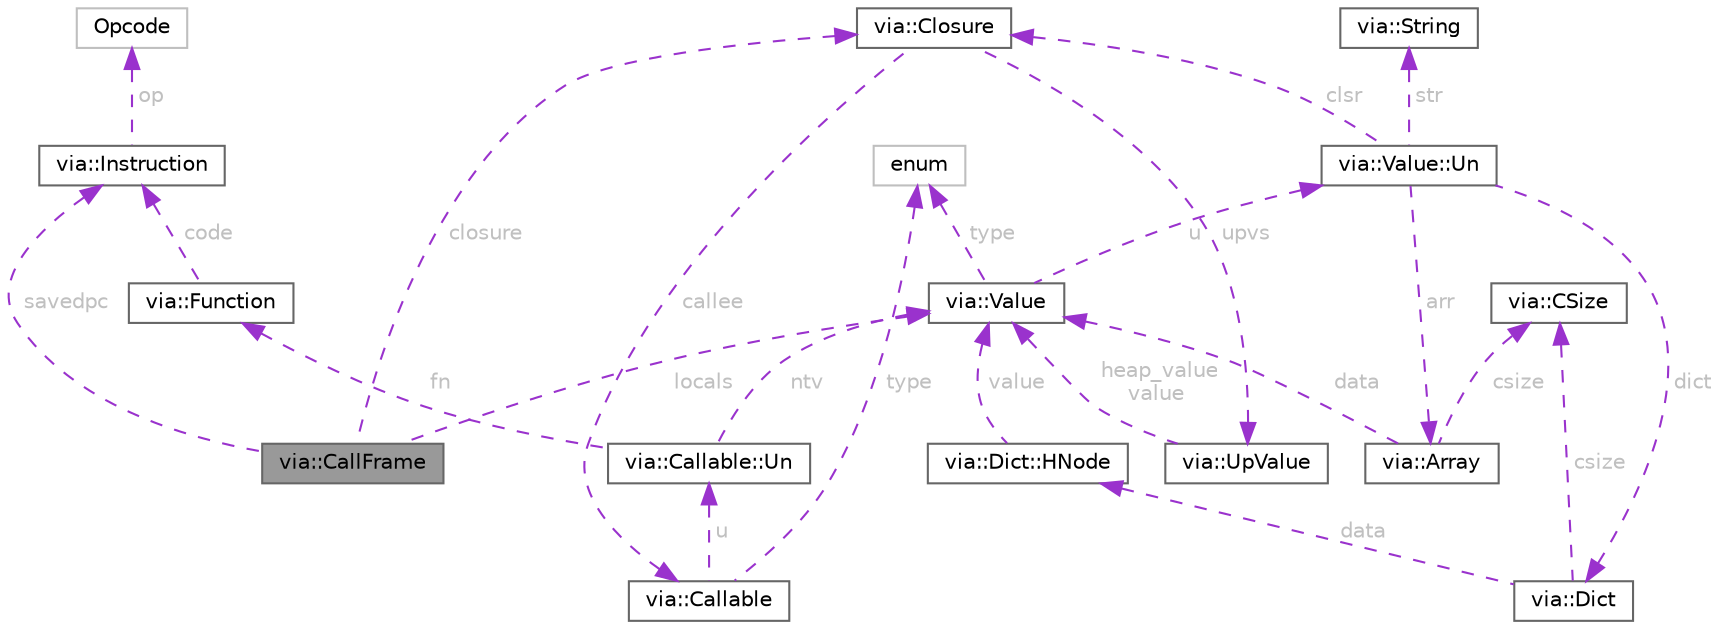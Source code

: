 digraph "via::CallFrame"
{
 // LATEX_PDF_SIZE
  bgcolor="transparent";
  edge [fontname=Helvetica,fontsize=10,labelfontname=Helvetica,labelfontsize=10];
  node [fontname=Helvetica,fontsize=10,shape=box,height=0.2,width=0.4];
  Node1 [id="Node000001",label="via::CallFrame",height=0.2,width=0.4,color="gray40", fillcolor="grey60", style="filled", fontcolor="black",tooltip="Represents a single function invocation's execution context."];
  Node2 -> Node1 [id="edge1_Node000001_Node000002",dir="back",color="darkorchid3",style="dashed",tooltip=" ",label=" closure",fontcolor="grey" ];
  Node2 [id="Node000002",label="via::Closure",height=0.2,width=0.4,color="gray40", fillcolor="white", style="filled",URL="$structvia_1_1Closure.html",tooltip="Wraps a Callable with its captured upvalues for lexical scoping."];
  Node3 -> Node2 [id="edge2_Node000002_Node000003",dir="back",color="darkorchid3",style="dashed",tooltip=" ",label=" callee",fontcolor="grey" ];
  Node3 [id="Node000003",label="via::Callable",height=0.2,width=0.4,color="gray40", fillcolor="white", style="filled",URL="$structvia_1_1Callable.html",tooltip="Wraps a function-like object, either user-defined or native."];
  Node4 -> Node3 [id="edge3_Node000003_Node000004",dir="back",color="darkorchid3",style="dashed",tooltip=" ",label=" type",fontcolor="grey" ];
  Node4 [id="Node000004",label="enum",height=0.2,width=0.4,color="grey75", fillcolor="white", style="filled",tooltip=" "];
  Node5 -> Node3 [id="edge4_Node000003_Node000005",dir="back",color="darkorchid3",style="dashed",tooltip=" ",label=" u",fontcolor="grey" ];
  Node5 [id="Node000005",label="via::Callable::Un",height=0.2,width=0.4,color="gray40", fillcolor="white", style="filled",URL="$unionvia_1_1Callable_1_1Un.html",tooltip="Stores either a pointer to a Function or a NativeFn."];
  Node6 -> Node5 [id="edge5_Node000005_Node000006",dir="back",color="darkorchid3",style="dashed",tooltip=" ",label=" fn",fontcolor="grey" ];
  Node6 [id="Node000006",label="via::Function",height=0.2,width=0.4,color="gray40", fillcolor="white", style="filled",URL="$structvia_1_1Function.html",tooltip="Represents a user-defined via function, including its bytecode and metadata."];
  Node7 -> Node6 [id="edge6_Node000006_Node000007",dir="back",color="darkorchid3",style="dashed",tooltip=" ",label=" code",fontcolor="grey" ];
  Node7 [id="Node000007",label="via::Instruction",height=0.2,width=0.4,color="gray40", fillcolor="white", style="filled",URL="$structvia_1_1Instruction.html",tooltip="Represents a single VM instruction in the Via bytecode format."];
  Node8 -> Node7 [id="edge7_Node000007_Node000008",dir="back",color="darkorchid3",style="dashed",tooltip=" ",label=" op",fontcolor="grey" ];
  Node8 [id="Node000008",label="Opcode",height=0.2,width=0.4,color="grey75", fillcolor="white", style="filled",tooltip=" "];
  Node9 -> Node5 [id="edge8_Node000005_Node000009",dir="back",color="darkorchid3",style="dashed",tooltip=" ",label=" ntv",fontcolor="grey" ];
  Node9 [id="Node000009",label="via::Value",height=0.2,width=0.4,color="gray40", fillcolor="white", style="filled",URL="$structvia_1_1Value.html",tooltip="Polymorphic tagged union representing any runtime value in via."];
  Node4 -> Node9 [id="edge9_Node000009_Node000004",dir="back",color="darkorchid3",style="dashed",tooltip=" ",label=" type",fontcolor="grey" ];
  Node10 -> Node9 [id="edge10_Node000009_Node000010",dir="back",color="darkorchid3",style="dashed",tooltip=" ",label=" u",fontcolor="grey" ];
  Node10 [id="Node000010",label="via::Value::Un",height=0.2,width=0.4,color="gray40", fillcolor="white", style="filled",URL="$unionvia_1_1Value_1_1Un.html",tooltip="Holds the actual value for the current tag."];
  Node11 -> Node10 [id="edge11_Node000010_Node000011",dir="back",color="darkorchid3",style="dashed",tooltip=" ",label=" str",fontcolor="grey" ];
  Node11 [id="Node000011",label="via::String",height=0.2,width=0.4,color="gray40", fillcolor="white", style="filled",URL="$structvia_1_1String.html",tooltip="Constant-sized owning string type used in the via runtime."];
  Node12 -> Node10 [id="edge12_Node000010_Node000012",dir="back",color="darkorchid3",style="dashed",tooltip=" ",label=" arr",fontcolor="grey" ];
  Node12 [id="Node000012",label="via::Array",height=0.2,width=0.4,color="gray40", fillcolor="white", style="filled",URL="$structvia_1_1Array.html",tooltip="A growable, dynamically sized array of Value elements."];
  Node9 -> Node12 [id="edge13_Node000012_Node000009",dir="back",color="darkorchid3",style="dashed",tooltip=" ",label=" data",fontcolor="grey" ];
  Node13 -> Node12 [id="edge14_Node000012_Node000013",dir="back",color="darkorchid3",style="dashed",tooltip=" ",label=" csize",fontcolor="grey" ];
  Node13 [id="Node000013",label="via::CSize",height=0.2,width=0.4,color="gray40", fillcolor="white", style="filled",URL="$structvia_1_1CSize.html",tooltip="Small utility size caching structure."];
  Node14 -> Node10 [id="edge15_Node000010_Node000014",dir="back",color="darkorchid3",style="dashed",tooltip=" ",label=" dict",fontcolor="grey" ];
  Node14 [id="Node000014",label="via::Dict",height=0.2,width=0.4,color="gray40", fillcolor="white", style="filled",URL="$structvia_1_1Dict.html",tooltip="A dynamically allocated hash table mapping const char* keys to Value objects."];
  Node15 -> Node14 [id="edge16_Node000014_Node000015",dir="back",color="darkorchid3",style="dashed",tooltip=" ",label=" data",fontcolor="grey" ];
  Node15 [id="Node000015",label="via::Dict::HNode",height=0.2,width=0.4,color="gray40", fillcolor="white", style="filled",URL="$structvia_1_1Dict_1_1HNode.html",tooltip="A single key-value entry within the dictionary hash table."];
  Node9 -> Node15 [id="edge17_Node000015_Node000009",dir="back",color="darkorchid3",style="dashed",tooltip=" ",label=" value",fontcolor="grey" ];
  Node13 -> Node14 [id="edge18_Node000014_Node000013",dir="back",color="darkorchid3",style="dashed",tooltip=" ",label=" csize",fontcolor="grey" ];
  Node2 -> Node10 [id="edge19_Node000010_Node000002",dir="back",color="darkorchid3",style="dashed",tooltip=" ",label=" clsr",fontcolor="grey" ];
  Node16 -> Node2 [id="edge20_Node000002_Node000016",dir="back",color="darkorchid3",style="dashed",tooltip=" ",label=" upvs",fontcolor="grey" ];
  Node16 [id="Node000016",label="via::UpValue",height=0.2,width=0.4,color="gray40", fillcolor="white", style="filled",URL="$structvia_1_1UpValue.html",tooltip="Represents a captured variable in a closure."];
  Node9 -> Node16 [id="edge21_Node000016_Node000009",dir="back",color="darkorchid3",style="dashed",tooltip=" ",label=" heap_value\nvalue",fontcolor="grey" ];
  Node9 -> Node1 [id="edge22_Node000001_Node000009",dir="back",color="darkorchid3",style="dashed",tooltip=" ",label=" locals",fontcolor="grey" ];
  Node7 -> Node1 [id="edge23_Node000001_Node000007",dir="back",color="darkorchid3",style="dashed",tooltip=" ",label=" savedpc",fontcolor="grey" ];
}
